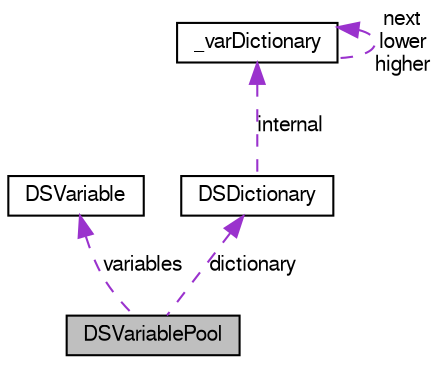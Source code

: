 digraph G
{
  edge [fontname="FreeSans",fontsize="10",labelfontname="FreeSans",labelfontsize="10"];
  node [fontname="FreeSans",fontsize="10",shape=record];
  Node1 [label="DSVariablePool",height=0.2,width=0.4,color="black", fillcolor="grey75", style="filled" fontcolor="black"];
  Node2 -> Node1 [dir=back,color="darkorchid3",fontsize="10",style="dashed",label="variables",fontname="FreeSans"];
  Node2 [label="DSVariable",height=0.2,width=0.4,color="black", fillcolor="white", style="filled",URL="$struct_d_s_variable.html",tooltip="Basic variable structure containing name, value and NSString with special unicode..."];
  Node3 -> Node1 [dir=back,color="darkorchid3",fontsize="10",style="dashed",label="dictionary",fontname="FreeSans"];
  Node3 [label="DSDictionary",height=0.2,width=0.4,color="black", fillcolor="white", style="filled",URL="$struct_d_s_dictionary.html"];
  Node4 -> Node3 [dir=back,color="darkorchid3",fontsize="10",style="dashed",label="internal",fontname="FreeSans"];
  Node4 [label="_varDictionary",height=0.2,width=0.4,color="black", fillcolor="white", style="filled",URL="$struct__var_dictionary.html",tooltip="Internal dictionary structure."];
  Node4 -> Node4 [dir=back,color="darkorchid3",fontsize="10",style="dashed",label="next\nlower\nhigher",fontname="FreeSans"];
}
